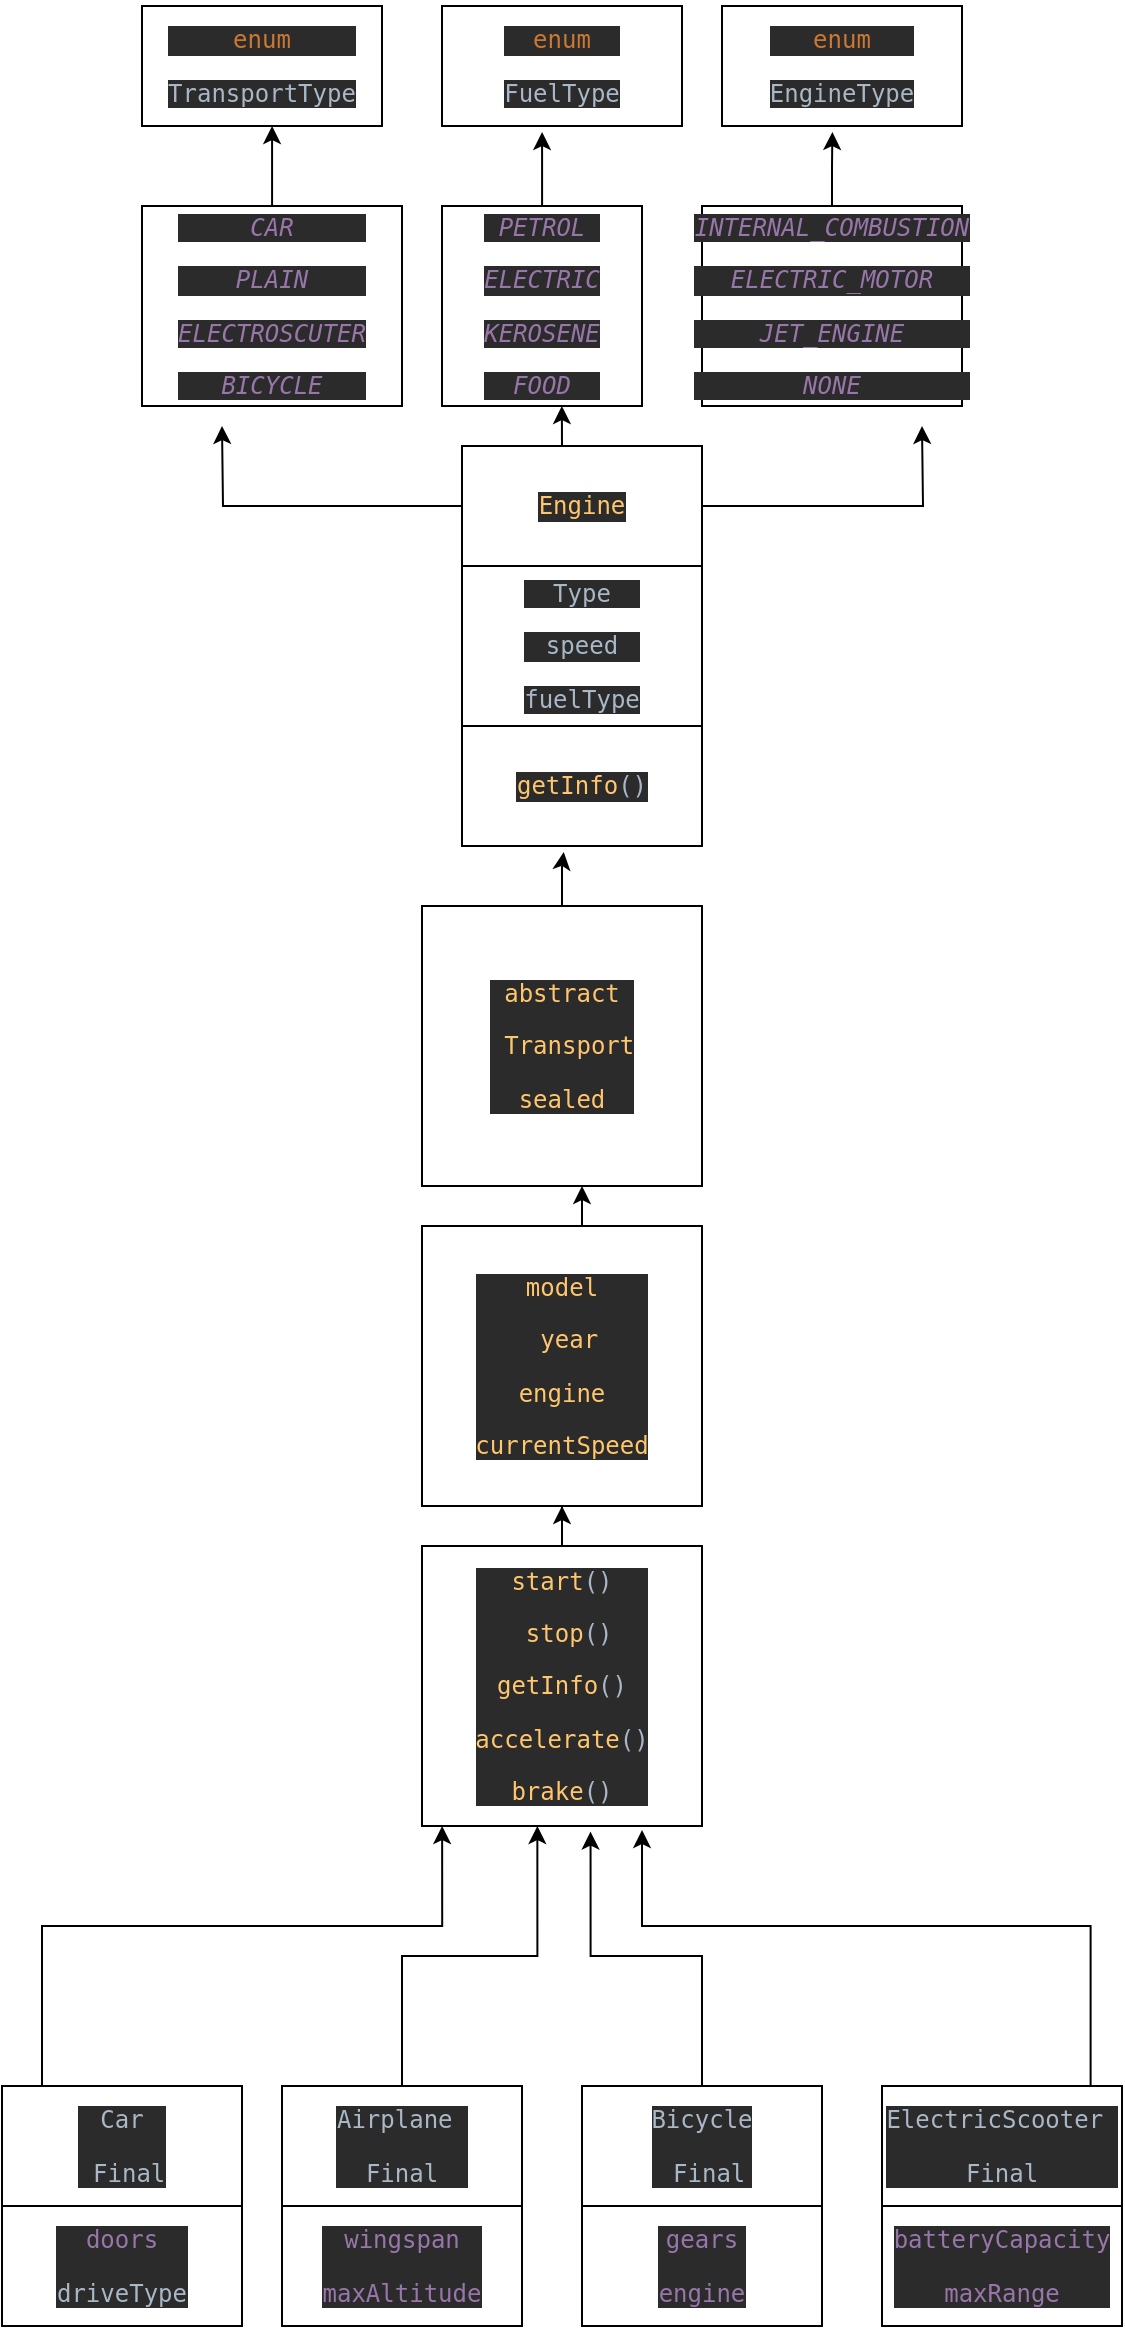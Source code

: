 <mxfile version="28.1.2">
  <diagram name="Страница — 1" id="9nRK1ePeQMd79xpW0Z75">
    <mxGraphModel dx="1427" dy="2028" grid="1" gridSize="10" guides="1" tooltips="1" connect="1" arrows="1" fold="1" page="1" pageScale="1" pageWidth="827" pageHeight="1169" math="0" shadow="0">
      <root>
        <mxCell id="0" />
        <mxCell id="1" parent="0" />
        <mxCell id="41XbtJYlyzDtW5zezhZF-1" value="&lt;div style=&quot;background-color:#2b2b2b;color:#a9b7c6;font-family:&#39;JetBrains Mono&#39;,monospace;font-size:9,8pt;&quot;&gt;&lt;pre&gt;Car&lt;/pre&gt;&lt;pre&gt; Final&lt;/pre&gt;&lt;/div&gt;" style="rounded=0;whiteSpace=wrap;html=1;" vertex="1" parent="1">
          <mxGeometry x="110" y="360" width="120" height="60" as="geometry" />
        </mxCell>
        <mxCell id="41XbtJYlyzDtW5zezhZF-2" value="&lt;div style=&quot;background-color:#2b2b2b;color:#a9b7c6;font-family:&#39;JetBrains Mono&#39;,monospace;font-size:9,8pt;&quot;&gt;&lt;pre&gt;Airplane &lt;/pre&gt;&lt;pre&gt;Final&lt;/pre&gt;&lt;/div&gt;" style="rounded=0;whiteSpace=wrap;html=1;" vertex="1" parent="1">
          <mxGeometry x="250" y="360" width="120" height="60" as="geometry" />
        </mxCell>
        <mxCell id="41XbtJYlyzDtW5zezhZF-3" value="&lt;div style=&quot;background-color:#2b2b2b;color:#a9b7c6;font-family:&#39;JetBrains Mono&#39;,monospace;font-size:9,8pt;&quot;&gt;&lt;pre&gt;Bicycle&lt;/pre&gt;&lt;pre&gt; Final&lt;/pre&gt;&lt;/div&gt;" style="rounded=0;whiteSpace=wrap;html=1;" vertex="1" parent="1">
          <mxGeometry x="400" y="360" width="120" height="60" as="geometry" />
        </mxCell>
        <mxCell id="41XbtJYlyzDtW5zezhZF-15" style="edgeStyle=orthogonalEdgeStyle;rounded=0;orthogonalLoop=1;jettySize=auto;html=1;entryX=0.563;entryY=1.012;entryDx=0;entryDy=0;entryPerimeter=0;" edge="1" parent="1">
          <mxGeometry relative="1" as="geometry">
            <mxPoint x="654.3" y="360" as="sourcePoint" />
            <mxPoint x="430.01" y="232.04" as="targetPoint" />
            <Array as="points">
              <mxPoint x="654.3" y="280" />
              <mxPoint x="430.3" y="280" />
            </Array>
          </mxGeometry>
        </mxCell>
        <mxCell id="41XbtJYlyzDtW5zezhZF-4" value="&lt;div style=&quot;background-color:#2b2b2b;color:#a9b7c6;font-family:&#39;JetBrains Mono&#39;,monospace;font-size:9,8pt;&quot;&gt;&lt;pre&gt;ElectricScooter &lt;/pre&gt;&lt;pre&gt;Final&lt;/pre&gt;&lt;/div&gt;" style="rounded=0;whiteSpace=wrap;html=1;" vertex="1" parent="1">
          <mxGeometry x="550" y="360" width="120" height="60" as="geometry" />
        </mxCell>
        <mxCell id="41XbtJYlyzDtW5zezhZF-5" value="&lt;div style=&quot;background-color:#2b2b2b;color:#a9b7c6;font-family:&#39;JetBrains Mono&#39;,monospace;font-size:9,8pt;&quot;&gt;&lt;pre&gt;&lt;span style=&quot;color:#9876aa;&quot;&gt;doors&lt;/span&gt;&lt;/pre&gt;&lt;pre&gt;driveType&lt;/pre&gt;&lt;/div&gt;" style="rounded=0;whiteSpace=wrap;html=1;" vertex="1" parent="1">
          <mxGeometry x="110" y="420" width="120" height="60" as="geometry" />
        </mxCell>
        <mxCell id="41XbtJYlyzDtW5zezhZF-7" value="&lt;div style=&quot;background-color:#2b2b2b;color:#a9b7c6;font-family:&#39;JetBrains Mono&#39;,monospace;font-size:9,8pt;&quot;&gt;&lt;pre&gt;&lt;span style=&quot;color:#9876aa;&quot;&gt;wingspan&lt;/span&gt;&lt;/pre&gt;&lt;pre&gt;&lt;span style=&quot;color:#9876aa;&quot;&gt;maxAltitude&lt;/span&gt;&lt;/pre&gt;&lt;/div&gt;" style="rounded=0;whiteSpace=wrap;html=1;" vertex="1" parent="1">
          <mxGeometry x="250" y="420" width="120" height="60" as="geometry" />
        </mxCell>
        <mxCell id="41XbtJYlyzDtW5zezhZF-8" value="&lt;div style=&quot;background-color:#2b2b2b;color:#a9b7c6;font-family:&#39;JetBrains Mono&#39;,monospace;font-size:9,8pt;&quot;&gt;&lt;pre&gt;&lt;span style=&quot;color:#9876aa;&quot;&gt;gears&lt;/span&gt;&lt;/pre&gt;&lt;pre&gt;&lt;div style=&quot;font-family: &amp;quot;JetBrains Mono&amp;quot;, monospace;&quot;&gt;&lt;pre&gt;&lt;span style=&quot;color:#9876aa;&quot;&gt;engine&lt;/span&gt;&lt;/pre&gt;&lt;/div&gt;&lt;/pre&gt;&lt;/div&gt;" style="rounded=0;whiteSpace=wrap;html=1;" vertex="1" parent="1">
          <mxGeometry x="400" y="420" width="120" height="60" as="geometry" />
        </mxCell>
        <mxCell id="41XbtJYlyzDtW5zezhZF-9" value="&lt;div style=&quot;background-color:#2b2b2b;color:#a9b7c6;font-family:&#39;JetBrains Mono&#39;,monospace;font-size:9,8pt;&quot;&gt;&lt;pre&gt;&lt;span style=&quot;color:#9876aa;&quot;&gt;batteryCapacity&lt;/span&gt;&lt;/pre&gt;&lt;pre&gt;&lt;div style=&quot;font-family: &amp;quot;JetBrains Mono&amp;quot;, monospace;&quot;&gt;&lt;pre&gt;&lt;span style=&quot;color:#9876aa;&quot;&gt;maxRange&lt;/span&gt;&lt;/pre&gt;&lt;/div&gt;&lt;/pre&gt;&lt;/div&gt;" style="rounded=0;whiteSpace=wrap;html=1;" vertex="1" parent="1">
          <mxGeometry x="550" y="420" width="120" height="60" as="geometry" />
        </mxCell>
        <mxCell id="41XbtJYlyzDtW5zezhZF-19" style="edgeStyle=orthogonalEdgeStyle;rounded=0;orthogonalLoop=1;jettySize=auto;html=1;exitX=0.5;exitY=0;exitDx=0;exitDy=0;" edge="1" parent="1" source="41XbtJYlyzDtW5zezhZF-11" target="41XbtJYlyzDtW5zezhZF-18">
          <mxGeometry relative="1" as="geometry" />
        </mxCell>
        <mxCell id="41XbtJYlyzDtW5zezhZF-11" value="&lt;div style=&quot;background-color:#2b2b2b;color:#a9b7c6;font-family:&#39;JetBrains Mono&#39;,monospace;font-size:9,8pt;&quot;&gt;&lt;pre&gt;&lt;span style=&quot;color:#ffc66d;&quot;&gt;start&lt;/span&gt;()&lt;/pre&gt;&lt;pre&gt;&lt;div style=&quot;font-family: &amp;quot;JetBrains Mono&amp;quot;, monospace;&quot;&gt;&lt;pre&gt; &lt;span style=&quot;color:#ffc66d;&quot;&gt;stop&lt;/span&gt;()&lt;/pre&gt;&lt;pre&gt;&lt;div style=&quot;font-family: &amp;quot;JetBrains Mono&amp;quot;, monospace;&quot;&gt;&lt;pre&gt;&lt;span style=&quot;color:#ffc66d;&quot;&gt;getInfo&lt;/span&gt;()&lt;/pre&gt;&lt;pre&gt;&lt;div style=&quot;font-family: &amp;quot;JetBrains Mono&amp;quot;, monospace;&quot;&gt;&lt;pre&gt;&lt;span style=&quot;color:#ffc66d;&quot;&gt;accelerate&lt;/span&gt;()&lt;/pre&gt;&lt;pre&gt;&lt;div style=&quot;font-family: &amp;quot;JetBrains Mono&amp;quot;, monospace;&quot;&gt;&lt;pre&gt;&lt;span style=&quot;color:#ffc66d;&quot;&gt;brake&lt;/span&gt;()&lt;/pre&gt;&lt;/div&gt;&lt;/pre&gt;&lt;/div&gt;&lt;/pre&gt;&lt;/div&gt;&lt;/pre&gt;&lt;/div&gt;&lt;/pre&gt;&lt;/div&gt;" style="whiteSpace=wrap;html=1;aspect=fixed;" vertex="1" parent="1">
          <mxGeometry x="320" y="90" width="140" height="140" as="geometry" />
        </mxCell>
        <mxCell id="41XbtJYlyzDtW5zezhZF-13" style="edgeStyle=orthogonalEdgeStyle;rounded=0;orthogonalLoop=1;jettySize=auto;html=1;entryX=0.602;entryY=1.02;entryDx=0;entryDy=0;entryPerimeter=0;" edge="1" parent="1" source="41XbtJYlyzDtW5zezhZF-3" target="41XbtJYlyzDtW5zezhZF-11">
          <mxGeometry relative="1" as="geometry" />
        </mxCell>
        <mxCell id="41XbtJYlyzDtW5zezhZF-14" style="edgeStyle=orthogonalEdgeStyle;rounded=0;orthogonalLoop=1;jettySize=auto;html=1;entryX=0.412;entryY=1;entryDx=0;entryDy=0;entryPerimeter=0;" edge="1" parent="1" source="41XbtJYlyzDtW5zezhZF-2" target="41XbtJYlyzDtW5zezhZF-11">
          <mxGeometry relative="1" as="geometry" />
        </mxCell>
        <mxCell id="41XbtJYlyzDtW5zezhZF-16" style="edgeStyle=orthogonalEdgeStyle;rounded=0;orthogonalLoop=1;jettySize=auto;html=1;entryX=0.471;entryY=1;entryDx=0;entryDy=0;entryPerimeter=0;" edge="1" parent="1">
          <mxGeometry relative="1" as="geometry">
            <mxPoint x="130" y="360" as="sourcePoint" />
            <mxPoint x="330.07" y="230" as="targetPoint" />
            <Array as="points">
              <mxPoint x="130" y="280" />
              <mxPoint x="330" y="280" />
            </Array>
          </mxGeometry>
        </mxCell>
        <mxCell id="41XbtJYlyzDtW5zezhZF-18" value="&lt;div style=&quot;background-color: rgb(43, 43, 43); font-family: &amp;quot;JetBrains Mono&amp;quot;, monospace; color: rgb(169, 183, 198);&quot;&gt;&lt;pre style=&quot;&quot;&gt;&lt;font color=&quot;#ffc66d&quot;&gt;model&lt;/font&gt;&lt;/pre&gt;&lt;pre style=&quot;&quot;&gt;&lt;div style=&quot;font-family: &amp;quot;JetBrains Mono&amp;quot;, monospace;&quot;&gt;&lt;pre style=&quot;&quot;&gt;&lt;font color=&quot;#a9b7c6&quot;&gt; &lt;/font&gt;&lt;font color=&quot;#ffc66d&quot;&gt;year&lt;/font&gt;&lt;/pre&gt;&lt;pre style=&quot;&quot;&gt;&lt;div style=&quot;font-family: &amp;quot;JetBrains Mono&amp;quot;, monospace;&quot;&gt;&lt;pre style=&quot;&quot;&gt;&lt;font color=&quot;#ffc66d&quot;&gt;engine&lt;/font&gt;&lt;/pre&gt;&lt;pre style=&quot;&quot;&gt;&lt;div style=&quot;font-family: &amp;quot;JetBrains Mono&amp;quot;, monospace;&quot;&gt;&lt;pre style=&quot;&quot;&gt;&lt;font color=&quot;#ffc66d&quot;&gt;currentSpeed&lt;/font&gt;&lt;/pre&gt;&lt;/div&gt;&lt;/pre&gt;&lt;/div&gt;&lt;/pre&gt;&lt;/div&gt;&lt;/pre&gt;&lt;/div&gt;" style="whiteSpace=wrap;html=1;aspect=fixed;" vertex="1" parent="1">
          <mxGeometry x="320" y="-70" width="140" height="140" as="geometry" />
        </mxCell>
        <mxCell id="41XbtJYlyzDtW5zezhZF-20" value="&lt;div style=&quot;background-color: rgb(43, 43, 43); font-family: &amp;quot;JetBrains Mono&amp;quot;, monospace; color: rgb(169, 183, 198);&quot;&gt;&lt;pre style=&quot;color: rgb(169, 183, 198);&quot;&gt;&lt;font color=&quot;#ffc66d&quot;&gt;abstract&lt;/font&gt;&lt;/pre&gt;&lt;pre style=&quot;&quot;&gt;&lt;div style=&quot;font-family: &amp;quot;JetBrains Mono&amp;quot;, monospace;&quot;&gt;&lt;pre style=&quot;&quot;&gt;&lt;font color=&quot;#a9b7c6&quot;&gt; &lt;/font&gt;&lt;font color=&quot;#ffc66d&quot;&gt;Transport&lt;/font&gt;&lt;/pre&gt;&lt;pre style=&quot;color: rgb(169, 183, 198);&quot;&gt;&lt;div style=&quot;font-family: &amp;quot;JetBrains Mono&amp;quot;, monospace;&quot;&gt;&lt;pre style=&quot;&quot;&gt;&lt;font color=&quot;#ffc66d&quot;&gt;sealed&lt;/font&gt;&lt;/pre&gt;&lt;/div&gt;&lt;/pre&gt;&lt;/div&gt;&lt;/pre&gt;&lt;/div&gt;" style="whiteSpace=wrap;html=1;aspect=fixed;" vertex="1" parent="1">
          <mxGeometry x="320" y="-230" width="140" height="140" as="geometry" />
        </mxCell>
        <mxCell id="41XbtJYlyzDtW5zezhZF-23" value="" style="endArrow=classic;html=1;rounded=0;" edge="1" parent="1">
          <mxGeometry width="50" height="50" relative="1" as="geometry">
            <mxPoint x="400" y="-70" as="sourcePoint" />
            <mxPoint x="400" y="-90" as="targetPoint" />
          </mxGeometry>
        </mxCell>
        <mxCell id="41XbtJYlyzDtW5zezhZF-28" value="" style="endArrow=none;html=1;rounded=0;" edge="1" parent="1">
          <mxGeometry width="50" height="50" relative="1" as="geometry">
            <mxPoint x="330" y="-380" as="sourcePoint" />
            <mxPoint x="330" y="-380" as="targetPoint" />
          </mxGeometry>
        </mxCell>
        <mxCell id="41XbtJYlyzDtW5zezhZF-30" value="&lt;pre style=&quot;color: rgb(169, 183, 198); background-color: rgb(43, 43, 43);&quot;&gt;&lt;span style=&quot;color: rgb(255, 198, 109);&quot;&gt;getInfo&lt;/span&gt;()&lt;/pre&gt;" style="rounded=0;whiteSpace=wrap;html=1;" vertex="1" parent="1">
          <mxGeometry x="340" y="-320" width="120" height="60" as="geometry" />
        </mxCell>
        <mxCell id="41XbtJYlyzDtW5zezhZF-31" value="&lt;pre style=&quot;color: rgb(169, 183, 198); background-color: rgb(43, 43, 43);&quot;&gt;Type&lt;/pre&gt;&lt;pre style=&quot;color: rgb(169, 183, 198); background-color: rgb(43, 43, 43);&quot;&gt;speed&lt;/pre&gt;&lt;pre style=&quot;color: rgb(169, 183, 198); background-color: rgb(43, 43, 43);&quot;&gt;fuelType&lt;/pre&gt;" style="rounded=0;whiteSpace=wrap;html=1;" vertex="1" parent="1">
          <mxGeometry x="340" y="-400" width="120" height="80" as="geometry" />
        </mxCell>
        <mxCell id="41XbtJYlyzDtW5zezhZF-47" style="edgeStyle=orthogonalEdgeStyle;rounded=0;orthogonalLoop=1;jettySize=auto;html=1;" edge="1" parent="1" source="41XbtJYlyzDtW5zezhZF-32">
          <mxGeometry relative="1" as="geometry">
            <mxPoint x="570" y="-470" as="targetPoint" />
          </mxGeometry>
        </mxCell>
        <mxCell id="41XbtJYlyzDtW5zezhZF-48" style="edgeStyle=orthogonalEdgeStyle;rounded=0;orthogonalLoop=1;jettySize=auto;html=1;" edge="1" parent="1" source="41XbtJYlyzDtW5zezhZF-32">
          <mxGeometry relative="1" as="geometry">
            <mxPoint x="220" y="-470" as="targetPoint" />
          </mxGeometry>
        </mxCell>
        <mxCell id="41XbtJYlyzDtW5zezhZF-32" value="&lt;pre style=&quot;color: rgb(169, 183, 198); background-color: rgb(43, 43, 43);&quot;&gt;&lt;span style=&quot;color: rgb(255, 198, 109);&quot;&gt;Engine&lt;/span&gt;&lt;/pre&gt;" style="rounded=0;whiteSpace=wrap;html=1;" vertex="1" parent="1">
          <mxGeometry x="340" y="-460" width="120" height="60" as="geometry" />
        </mxCell>
        <mxCell id="41XbtJYlyzDtW5zezhZF-34" style="edgeStyle=orthogonalEdgeStyle;rounded=0;orthogonalLoop=1;jettySize=auto;html=1;entryX=0.424;entryY=1.05;entryDx=0;entryDy=0;entryPerimeter=0;" edge="1" parent="1" source="41XbtJYlyzDtW5zezhZF-20" target="41XbtJYlyzDtW5zezhZF-30">
          <mxGeometry relative="1" as="geometry" />
        </mxCell>
        <mxCell id="41XbtJYlyzDtW5zezhZF-35" value="&lt;pre style=&quot;color: rgb(169, 183, 198); background-color: rgb(43, 43, 43);&quot;&gt;&lt;div style=&quot;font-family: &amp;quot;JetBrains Mono&amp;quot;, monospace;&quot;&gt;&lt;pre&gt;&lt;span style=&quot;color:#9876aa;font-style:italic;&quot;&gt;INTERNAL_COMBUSTION&lt;/span&gt;&lt;/pre&gt;&lt;/div&gt;&lt;/pre&gt;&lt;pre style=&quot;color: rgb(169, 183, 198); background-color: rgb(43, 43, 43);&quot;&gt;&lt;div style=&quot;font-family: &amp;quot;JetBrains Mono&amp;quot;, monospace;&quot;&gt;&lt;pre&gt;&lt;span style=&quot;color:#9876aa;font-style:italic;&quot;&gt;ELECTRIC_MOTOR&lt;/span&gt;&lt;/pre&gt;&lt;/div&gt;&lt;/pre&gt;&lt;pre style=&quot;color: rgb(169, 183, 198); background-color: rgb(43, 43, 43);&quot;&gt;&lt;div style=&quot;font-family: &amp;quot;JetBrains Mono&amp;quot;, monospace;&quot;&gt;&lt;pre&gt;&lt;span style=&quot;color:#9876aa;font-style:italic;&quot;&gt;JET_ENGINE&lt;/span&gt;&lt;/pre&gt;&lt;/div&gt;&lt;/pre&gt;&lt;pre style=&quot;color: rgb(169, 183, 198); background-color: rgb(43, 43, 43);&quot;&gt;&lt;div style=&quot;font-family: &amp;quot;JetBrains Mono&amp;quot;, monospace;&quot;&gt;&lt;pre&gt;&lt;span style=&quot;color:#9876aa;font-style:italic;&quot;&gt;NONE&lt;/span&gt;&lt;/pre&gt;&lt;/div&gt;&lt;/pre&gt;" style="rounded=0;whiteSpace=wrap;html=1;" vertex="1" parent="1">
          <mxGeometry x="460" y="-580" width="130" height="100" as="geometry" />
        </mxCell>
        <mxCell id="41XbtJYlyzDtW5zezhZF-36" value="&lt;pre style=&quot;color: rgb(169, 183, 198); background-color: rgb(43, 43, 43);&quot;&gt;&lt;div style=&quot;font-family: &amp;quot;JetBrains Mono&amp;quot;, monospace;&quot;&gt;&lt;pre&gt;&lt;span style=&quot;color:#cc7832;&quot;&gt;enum&lt;/span&gt;&lt;/pre&gt;&lt;/div&gt;&lt;/pre&gt;&lt;pre style=&quot;color: rgb(169, 183, 198); background-color: rgb(43, 43, 43);&quot;&gt;&lt;div style=&quot;font-family: &amp;quot;JetBrains Mono&amp;quot;, monospace;&quot;&gt;&lt;pre&gt;EngineType&lt;/pre&gt;&lt;/div&gt;&lt;/pre&gt;" style="rounded=0;whiteSpace=wrap;html=1;" vertex="1" parent="1">
          <mxGeometry x="470" y="-680" width="120" height="60" as="geometry" />
        </mxCell>
        <mxCell id="41XbtJYlyzDtW5zezhZF-37" value="&lt;pre style=&quot;color: rgb(169, 183, 198); background-color: rgb(43, 43, 43);&quot;&gt;&lt;div style=&quot;font-family: &amp;quot;JetBrains Mono&amp;quot;, monospace;&quot;&gt;&lt;pre&gt;&lt;span style=&quot;color:#9876aa;font-style:italic;&quot;&gt;PETROL&lt;/span&gt;&lt;/pre&gt;&lt;/div&gt;&lt;/pre&gt;&lt;pre style=&quot;color: rgb(169, 183, 198); background-color: rgb(43, 43, 43);&quot;&gt;&lt;div style=&quot;font-family: &amp;quot;JetBrains Mono&amp;quot;, monospace;&quot;&gt;&lt;pre&gt;&lt;span style=&quot;color:#9876aa;font-style:italic;&quot;&gt;ELECTRIC&lt;/span&gt;&lt;/pre&gt;&lt;/div&gt;&lt;/pre&gt;&lt;pre style=&quot;background-color: rgb(43, 43, 43); color: rgb(169, 183, 198);&quot;&gt;&lt;div style=&quot;font-family: &amp;quot;JetBrains Mono&amp;quot;, monospace;&quot;&gt;&lt;pre&gt;&lt;span style=&quot;color:#9876aa;font-style:italic;&quot;&gt;KEROSENE&lt;/span&gt;&lt;/pre&gt;&lt;/div&gt;&lt;/pre&gt;&lt;pre style=&quot;background-color: rgb(43, 43, 43); color: rgb(169, 183, 198);&quot;&gt;&lt;div style=&quot;font-family: &amp;quot;JetBrains Mono&amp;quot;, monospace;&quot;&gt;&lt;pre&gt;&lt;span style=&quot;color:#9876aa;font-style:italic;&quot;&gt;FOOD&lt;/span&gt;&lt;/pre&gt;&lt;/div&gt;&lt;/pre&gt;" style="rounded=0;whiteSpace=wrap;html=1;" vertex="1" parent="1">
          <mxGeometry x="330" y="-580" width="100" height="100" as="geometry" />
        </mxCell>
        <mxCell id="41XbtJYlyzDtW5zezhZF-38" value="&lt;pre style=&quot;color: rgb(169, 183, 198); background-color: rgb(43, 43, 43);&quot;&gt;&lt;div style=&quot;font-family: &amp;quot;JetBrains Mono&amp;quot;, monospace;&quot;&gt;&lt;pre&gt;&lt;span style=&quot;color:#9876aa;font-style:italic;&quot;&gt;CAR&lt;/span&gt;&lt;/pre&gt;&lt;/div&gt;&lt;/pre&gt;&lt;pre style=&quot;color: rgb(169, 183, 198); background-color: rgb(43, 43, 43);&quot;&gt;&lt;div style=&quot;font-family: &amp;quot;JetBrains Mono&amp;quot;, monospace;&quot;&gt;&lt;pre&gt;&lt;span style=&quot;color:#9876aa;font-style:italic;&quot;&gt;PLAIN&lt;/span&gt;&lt;/pre&gt;&lt;/div&gt;&lt;/pre&gt;&lt;pre style=&quot;color: rgb(169, 183, 198); background-color: rgb(43, 43, 43);&quot;&gt;&lt;div style=&quot;font-family: &amp;quot;JetBrains Mono&amp;quot;, monospace;&quot;&gt;&lt;pre&gt;&lt;span style=&quot;color:#9876aa;font-style:italic;&quot;&gt;ELECTROSCUTER&lt;/span&gt;&lt;/pre&gt;&lt;/div&gt;&lt;/pre&gt;&lt;pre style=&quot;color: rgb(169, 183, 198); background-color: rgb(43, 43, 43);&quot;&gt;&lt;div style=&quot;font-family: &amp;quot;JetBrains Mono&amp;quot;, monospace;&quot;&gt;&lt;pre&gt;&lt;span style=&quot;color:#9876aa;font-style:italic;&quot;&gt;BICYCLE&lt;/span&gt;&lt;/pre&gt;&lt;/div&gt;&lt;/pre&gt;" style="rounded=0;whiteSpace=wrap;html=1;" vertex="1" parent="1">
          <mxGeometry x="180" y="-580" width="130" height="100" as="geometry" />
        </mxCell>
        <mxCell id="41XbtJYlyzDtW5zezhZF-39" value="&lt;pre style=&quot;color: rgb(169, 183, 198); background-color: rgb(43, 43, 43);&quot;&gt;&lt;div style=&quot;font-family: &amp;quot;JetBrains Mono&amp;quot;, monospace;&quot;&gt;&lt;pre&gt;&lt;span style=&quot;color:#cc7832;&quot;&gt;enum&lt;/span&gt;&lt;/pre&gt;&lt;/div&gt;&lt;/pre&gt;&lt;pre style=&quot;color: rgb(169, 183, 198); background-color: rgb(43, 43, 43);&quot;&gt;&lt;div style=&quot;font-family: &amp;quot;JetBrains Mono&amp;quot;, monospace;&quot;&gt;&lt;pre&gt;&lt;div style=&quot;font-family: &amp;quot;JetBrains Mono&amp;quot;, monospace;&quot;&gt;&lt;pre&gt;FuelType&lt;/pre&gt;&lt;/div&gt;&lt;/pre&gt;&lt;/div&gt;&lt;/pre&gt;" style="rounded=0;whiteSpace=wrap;html=1;" vertex="1" parent="1">
          <mxGeometry x="330" y="-680" width="120" height="60" as="geometry" />
        </mxCell>
        <mxCell id="41XbtJYlyzDtW5zezhZF-40" value="&lt;pre style=&quot;color: rgb(169, 183, 198); background-color: rgb(43, 43, 43);&quot;&gt;&lt;div style=&quot;font-family: &amp;quot;JetBrains Mono&amp;quot;, monospace;&quot;&gt;&lt;pre&gt;&lt;span style=&quot;color:#cc7832;&quot;&gt;enum&lt;/span&gt;&lt;/pre&gt;&lt;/div&gt;&lt;/pre&gt;&lt;pre style=&quot;color: rgb(169, 183, 198); background-color: rgb(43, 43, 43);&quot;&gt;&lt;div style=&quot;font-family: &amp;quot;JetBrains Mono&amp;quot;, monospace;&quot;&gt;&lt;pre&gt;&lt;div style=&quot;font-family: &amp;quot;JetBrains Mono&amp;quot;, monospace;&quot;&gt;&lt;pre&gt;TransportType&lt;/pre&gt;&lt;/div&gt;&lt;/pre&gt;&lt;/div&gt;&lt;/pre&gt;" style="rounded=0;whiteSpace=wrap;html=1;" vertex="1" parent="1">
          <mxGeometry x="180" y="-680" width="120" height="60" as="geometry" />
        </mxCell>
        <mxCell id="41XbtJYlyzDtW5zezhZF-42" style="edgeStyle=orthogonalEdgeStyle;rounded=0;orthogonalLoop=1;jettySize=auto;html=1;entryX=0.417;entryY=1.05;entryDx=0;entryDy=0;entryPerimeter=0;" edge="1" parent="1" source="41XbtJYlyzDtW5zezhZF-37" target="41XbtJYlyzDtW5zezhZF-39">
          <mxGeometry relative="1" as="geometry" />
        </mxCell>
        <mxCell id="41XbtJYlyzDtW5zezhZF-44" style="edgeStyle=orthogonalEdgeStyle;rounded=0;orthogonalLoop=1;jettySize=auto;html=1;entryX=0.46;entryY=1.05;entryDx=0;entryDy=0;entryPerimeter=0;" edge="1" parent="1" source="41XbtJYlyzDtW5zezhZF-35" target="41XbtJYlyzDtW5zezhZF-36">
          <mxGeometry relative="1" as="geometry" />
        </mxCell>
        <mxCell id="41XbtJYlyzDtW5zezhZF-45" style="edgeStyle=orthogonalEdgeStyle;rounded=0;orthogonalLoop=1;jettySize=auto;html=1;entryX=0.542;entryY=1;entryDx=0;entryDy=0;entryPerimeter=0;" edge="1" parent="1" source="41XbtJYlyzDtW5zezhZF-38" target="41XbtJYlyzDtW5zezhZF-40">
          <mxGeometry relative="1" as="geometry" />
        </mxCell>
        <mxCell id="41XbtJYlyzDtW5zezhZF-53" value="" style="endArrow=classic;html=1;rounded=0;" edge="1" parent="1">
          <mxGeometry width="50" height="50" relative="1" as="geometry">
            <mxPoint x="390" y="-460" as="sourcePoint" />
            <mxPoint x="389.92" y="-480" as="targetPoint" />
            <Array as="points">
              <mxPoint x="389.92" y="-480" />
            </Array>
          </mxGeometry>
        </mxCell>
      </root>
    </mxGraphModel>
  </diagram>
</mxfile>

